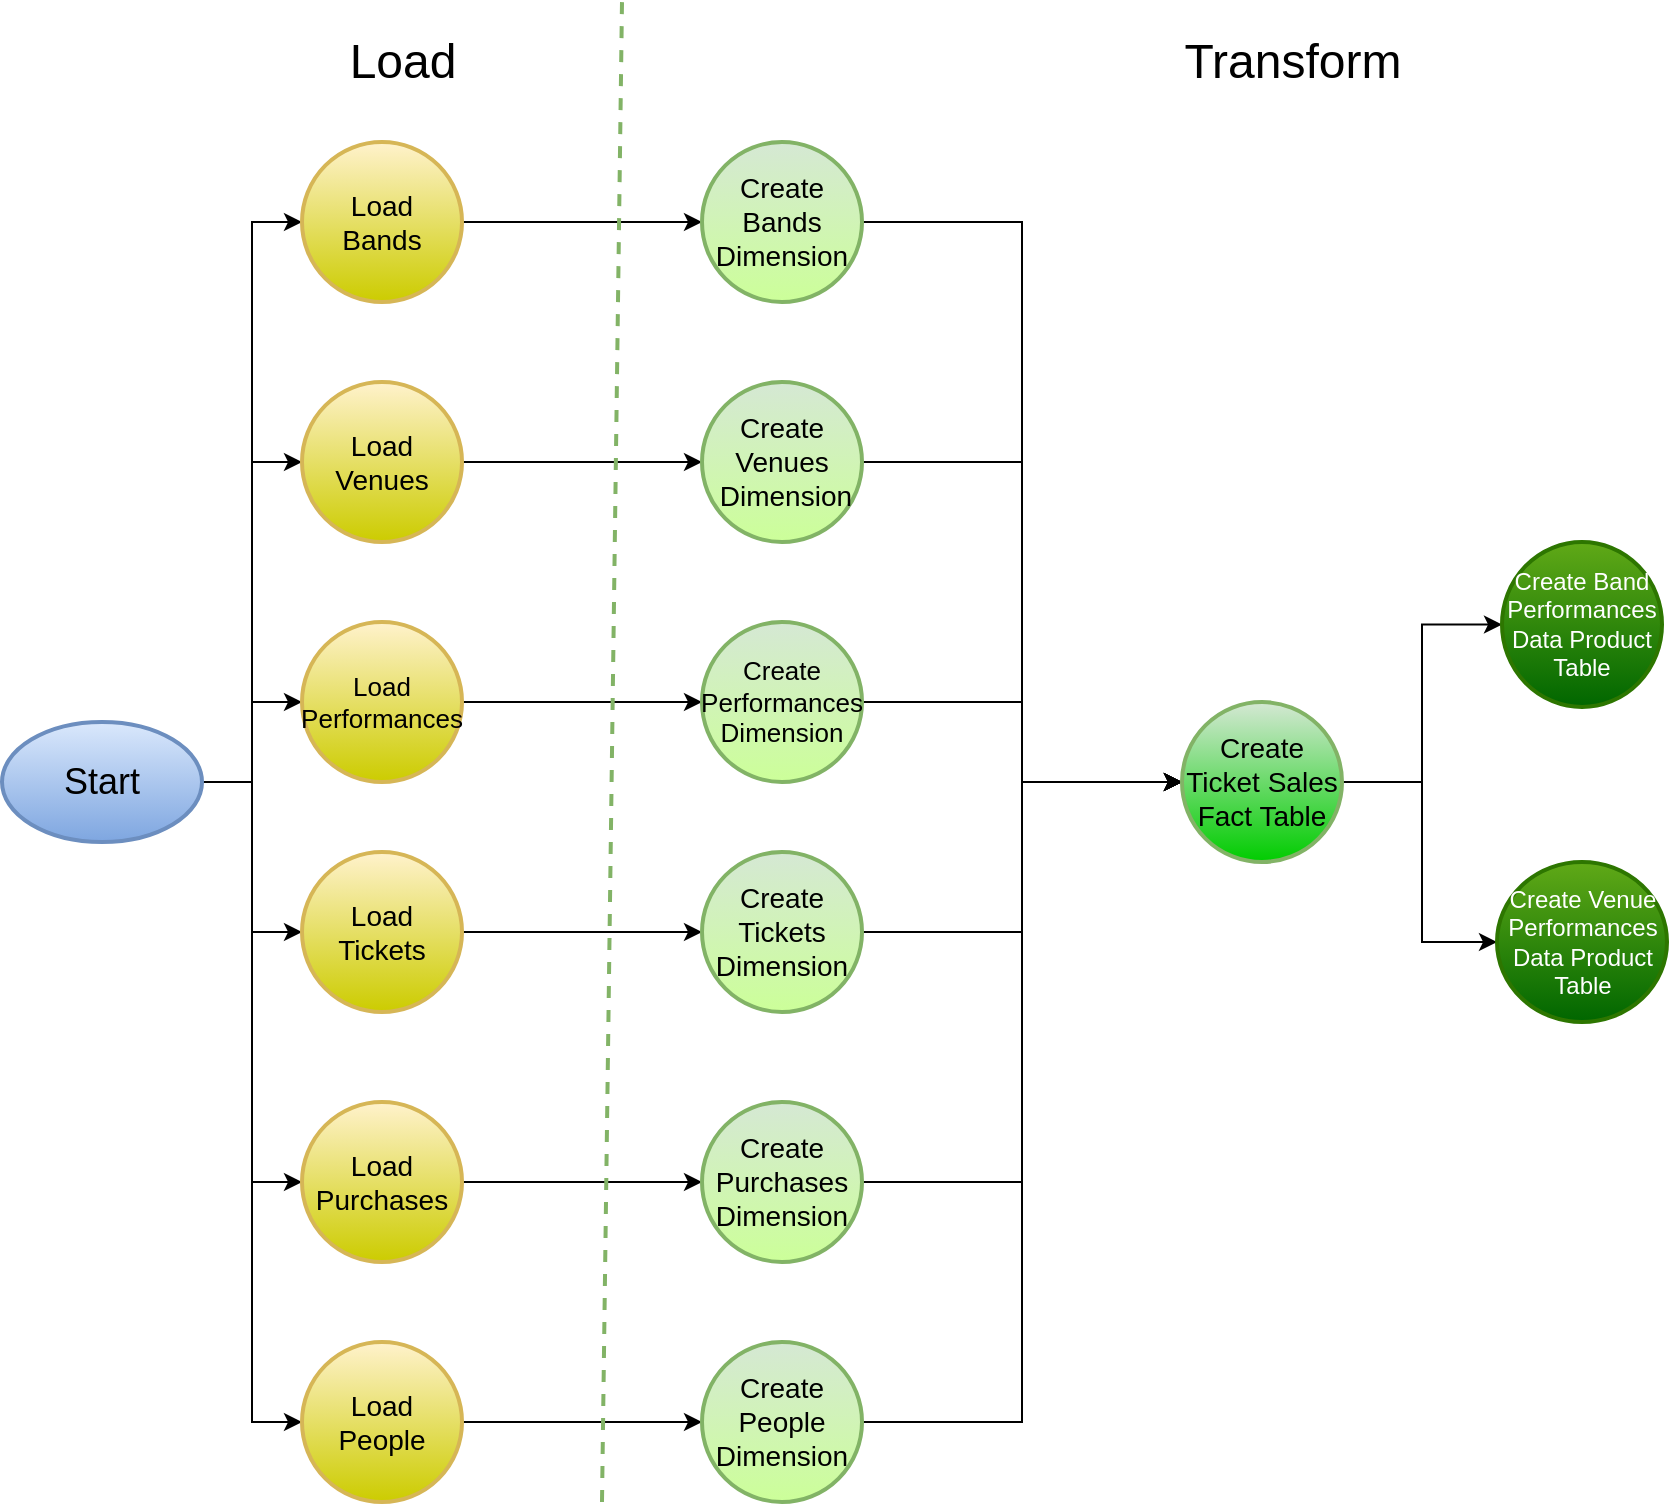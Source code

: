 <mxfile version="20.3.0" type="device"><diagram id="3hxdFDd5OE2JLLUF77-S" name="Page-1"><mxGraphModel dx="2046" dy="4072" grid="1" gridSize="10" guides="1" tooltips="1" connect="1" arrows="1" fold="1" page="1" pageScale="1" pageWidth="1100" pageHeight="850" math="0" shadow="0"><root><mxCell id="0"/><mxCell id="1" parent="0"/><mxCell id="yKOEY7Spj5T0I-ZP9YGZ-18" style="edgeStyle=orthogonalEdgeStyle;rounded=0;orthogonalLoop=1;jettySize=auto;html=1;exitX=1;exitY=0.5;exitDx=0;exitDy=0;exitPerimeter=0;fontSize=12;entryX=0;entryY=0.5;entryDx=0;entryDy=0;entryPerimeter=0;" parent="1" source="yKOEY7Spj5T0I-ZP9YGZ-9" target="yKOEY7Spj5T0I-ZP9YGZ-12" edge="1"><mxGeometry relative="1" as="geometry"><mxPoint x="-770" y="-2370" as="targetPoint"/></mxGeometry></mxCell><mxCell id="yKOEY7Spj5T0I-ZP9YGZ-19" style="edgeStyle=orthogonalEdgeStyle;rounded=0;orthogonalLoop=1;jettySize=auto;html=1;entryX=0;entryY=0.5;entryDx=0;entryDy=0;entryPerimeter=0;fontSize=12;" parent="1" source="yKOEY7Spj5T0I-ZP9YGZ-9" target="yKOEY7Spj5T0I-ZP9YGZ-13" edge="1"><mxGeometry relative="1" as="geometry"/></mxCell><mxCell id="yKOEY7Spj5T0I-ZP9YGZ-20" style="edgeStyle=orthogonalEdgeStyle;rounded=0;orthogonalLoop=1;jettySize=auto;html=1;entryX=0;entryY=0.5;entryDx=0;entryDy=0;entryPerimeter=0;fontSize=12;" parent="1" source="yKOEY7Spj5T0I-ZP9YGZ-9" target="yKOEY7Spj5T0I-ZP9YGZ-14" edge="1"><mxGeometry relative="1" as="geometry"/></mxCell><mxCell id="yKOEY7Spj5T0I-ZP9YGZ-21" style="edgeStyle=orthogonalEdgeStyle;rounded=0;orthogonalLoop=1;jettySize=auto;html=1;entryX=0;entryY=0.5;entryDx=0;entryDy=0;entryPerimeter=0;fontSize=12;" parent="1" source="yKOEY7Spj5T0I-ZP9YGZ-9" target="yKOEY7Spj5T0I-ZP9YGZ-15" edge="1"><mxGeometry relative="1" as="geometry"/></mxCell><mxCell id="yKOEY7Spj5T0I-ZP9YGZ-22" style="edgeStyle=orthogonalEdgeStyle;rounded=0;orthogonalLoop=1;jettySize=auto;html=1;entryX=0;entryY=0.5;entryDx=0;entryDy=0;entryPerimeter=0;fontSize=12;" parent="1" source="yKOEY7Spj5T0I-ZP9YGZ-9" target="yKOEY7Spj5T0I-ZP9YGZ-11" edge="1"><mxGeometry relative="1" as="geometry"/></mxCell><mxCell id="yKOEY7Spj5T0I-ZP9YGZ-23" style="edgeStyle=orthogonalEdgeStyle;rounded=0;orthogonalLoop=1;jettySize=auto;html=1;entryX=0;entryY=0.5;entryDx=0;entryDy=0;entryPerimeter=0;fontSize=12;" parent="1" source="yKOEY7Spj5T0I-ZP9YGZ-9" target="yKOEY7Spj5T0I-ZP9YGZ-10" edge="1"><mxGeometry relative="1" as="geometry"/></mxCell><mxCell id="yKOEY7Spj5T0I-ZP9YGZ-9" value="&lt;font style=&quot;font-size: 18px;&quot;&gt;Start&lt;/font&gt;" style="strokeWidth=2;html=1;shape=mxgraph.flowchart.start_1;whiteSpace=wrap;fontSize=12;fillColor=#dae8fc;strokeColor=#6c8ebf;gradientColor=#7EA6E0;" parent="1" vertex="1"><mxGeometry x="-910" y="-2190" width="100" height="60" as="geometry"/></mxCell><mxCell id="yKOEY7Spj5T0I-ZP9YGZ-32" style="edgeStyle=orthogonalEdgeStyle;rounded=0;orthogonalLoop=1;jettySize=auto;html=1;entryX=0;entryY=0.5;entryDx=0;entryDy=0;entryPerimeter=0;fontSize=18;" parent="1" source="yKOEY7Spj5T0I-ZP9YGZ-10" target="yKOEY7Spj5T0I-ZP9YGZ-30" edge="1"><mxGeometry relative="1" as="geometry"/></mxCell><mxCell id="yKOEY7Spj5T0I-ZP9YGZ-10" value="&lt;font style=&quot;font-size: 14px;&quot;&gt;Load&lt;br&gt;People&lt;/font&gt;" style="strokeWidth=2;html=1;shape=mxgraph.flowchart.start_2;whiteSpace=wrap;fontSize=12;fillColor=#fff2cc;strokeColor=#d6b656;gradientColor=#CCCC00;" parent="1" vertex="1"><mxGeometry x="-760" y="-1880" width="80" height="80" as="geometry"/></mxCell><mxCell id="yKOEY7Spj5T0I-ZP9YGZ-31" style="edgeStyle=orthogonalEdgeStyle;rounded=0;orthogonalLoop=1;jettySize=auto;html=1;fontSize=18;" parent="1" source="yKOEY7Spj5T0I-ZP9YGZ-11" target="yKOEY7Spj5T0I-ZP9YGZ-29" edge="1"><mxGeometry relative="1" as="geometry"/></mxCell><mxCell id="yKOEY7Spj5T0I-ZP9YGZ-11" value="&lt;font style=&quot;font-size: 14px;&quot;&gt;Load&lt;br&gt;Purchases&lt;/font&gt;" style="strokeWidth=2;html=1;shape=mxgraph.flowchart.start_2;whiteSpace=wrap;fontSize=12;fillColor=#fff2cc;strokeColor=#d6b656;gradientColor=#CCCC00;" parent="1" vertex="1"><mxGeometry x="-760" y="-2000" width="80" height="80" as="geometry"/></mxCell><mxCell id="yKOEY7Spj5T0I-ZP9YGZ-36" style="edgeStyle=orthogonalEdgeStyle;rounded=0;orthogonalLoop=1;jettySize=auto;html=1;entryX=0;entryY=0.5;entryDx=0;entryDy=0;entryPerimeter=0;fontSize=18;" parent="1" source="yKOEY7Spj5T0I-ZP9YGZ-12" target="yKOEY7Spj5T0I-ZP9YGZ-24" edge="1"><mxGeometry relative="1" as="geometry"/></mxCell><mxCell id="yKOEY7Spj5T0I-ZP9YGZ-12" value="&lt;font style=&quot;font-size: 14px;&quot;&gt;Load&lt;br&gt;Bands&lt;/font&gt;" style="strokeWidth=2;html=1;shape=mxgraph.flowchart.start_2;whiteSpace=wrap;fontSize=12;fillColor=#fff2cc;strokeColor=#d6b656;gradientColor=#CCCC00;" parent="1" vertex="1"><mxGeometry x="-760" y="-2480" width="80" height="80" as="geometry"/></mxCell><mxCell id="yKOEY7Spj5T0I-ZP9YGZ-35" style="edgeStyle=orthogonalEdgeStyle;rounded=0;orthogonalLoop=1;jettySize=auto;html=1;entryX=0;entryY=0.5;entryDx=0;entryDy=0;entryPerimeter=0;fontSize=18;" parent="1" source="yKOEY7Spj5T0I-ZP9YGZ-13" target="yKOEY7Spj5T0I-ZP9YGZ-26" edge="1"><mxGeometry relative="1" as="geometry"/></mxCell><mxCell id="yKOEY7Spj5T0I-ZP9YGZ-13" value="&lt;font style=&quot;font-size: 14px;&quot;&gt;Load&lt;br&gt;Venues&lt;/font&gt;" style="strokeWidth=2;html=1;shape=mxgraph.flowchart.start_2;whiteSpace=wrap;fontSize=12;fillColor=#fff2cc;strokeColor=#d6b656;gradientColor=#CCCC00;" parent="1" vertex="1"><mxGeometry x="-760" y="-2360" width="80" height="80" as="geometry"/></mxCell><mxCell id="yKOEY7Spj5T0I-ZP9YGZ-34" style="edgeStyle=orthogonalEdgeStyle;rounded=0;orthogonalLoop=1;jettySize=auto;html=1;entryX=0;entryY=0.5;entryDx=0;entryDy=0;entryPerimeter=0;fontSize=18;" parent="1" source="yKOEY7Spj5T0I-ZP9YGZ-14" target="yKOEY7Spj5T0I-ZP9YGZ-27" edge="1"><mxGeometry relative="1" as="geometry"/></mxCell><mxCell id="yKOEY7Spj5T0I-ZP9YGZ-14" value="&lt;font style=&quot;font-size: 13px;&quot;&gt;Load Performances&lt;/font&gt;" style="strokeWidth=2;html=1;shape=mxgraph.flowchart.start_2;whiteSpace=wrap;fontSize=12;fillColor=#fff2cc;strokeColor=#d6b656;gradientColor=#CCCC00;" parent="1" vertex="1"><mxGeometry x="-760" y="-2240" width="80" height="80" as="geometry"/></mxCell><mxCell id="yKOEY7Spj5T0I-ZP9YGZ-33" style="edgeStyle=orthogonalEdgeStyle;rounded=0;orthogonalLoop=1;jettySize=auto;html=1;entryX=0;entryY=0.5;entryDx=0;entryDy=0;entryPerimeter=0;fontSize=18;" parent="1" source="yKOEY7Spj5T0I-ZP9YGZ-15" target="yKOEY7Spj5T0I-ZP9YGZ-28" edge="1"><mxGeometry relative="1" as="geometry"/></mxCell><mxCell id="yKOEY7Spj5T0I-ZP9YGZ-15" value="&lt;font style=&quot;font-size: 14px;&quot;&gt;Load&lt;br&gt;Tickets&lt;/font&gt;" style="strokeWidth=2;html=1;shape=mxgraph.flowchart.start_2;whiteSpace=wrap;fontSize=12;fillColor=#fff2cc;strokeColor=#d6b656;gradientColor=#CCCC00;" parent="1" vertex="1"><mxGeometry x="-760" y="-2125" width="80" height="80" as="geometry"/></mxCell><mxCell id="yKOEY7Spj5T0I-ZP9YGZ-39" style="edgeStyle=orthogonalEdgeStyle;rounded=0;orthogonalLoop=1;jettySize=auto;html=1;entryX=0;entryY=0.5;entryDx=0;entryDy=0;entryPerimeter=0;fontSize=14;" parent="1" source="yKOEY7Spj5T0I-ZP9YGZ-24" target="yKOEY7Spj5T0I-ZP9YGZ-38" edge="1"><mxGeometry relative="1" as="geometry"/></mxCell><mxCell id="yKOEY7Spj5T0I-ZP9YGZ-24" value="&lt;font style=&quot;font-size: 14px;&quot;&gt;Create Bands Dimension&lt;/font&gt;" style="strokeWidth=2;html=1;shape=mxgraph.flowchart.start_2;whiteSpace=wrap;fontSize=12;fillColor=#d5e8d4;strokeColor=#82b366;gradientColor=#CCFF99;" parent="1" vertex="1"><mxGeometry x="-560" y="-2480" width="80" height="80" as="geometry"/></mxCell><mxCell id="yKOEY7Spj5T0I-ZP9YGZ-41" style="edgeStyle=orthogonalEdgeStyle;rounded=0;orthogonalLoop=1;jettySize=auto;html=1;entryX=0;entryY=0.5;entryDx=0;entryDy=0;entryPerimeter=0;fontSize=14;" parent="1" source="yKOEY7Spj5T0I-ZP9YGZ-26" target="yKOEY7Spj5T0I-ZP9YGZ-38" edge="1"><mxGeometry relative="1" as="geometry"/></mxCell><mxCell id="yKOEY7Spj5T0I-ZP9YGZ-26" value="&lt;font style=&quot;font-size: 14px;&quot;&gt;Create Venues&lt;br&gt;&amp;nbsp;Dimension&lt;/font&gt;" style="strokeWidth=2;html=1;shape=mxgraph.flowchart.start_2;whiteSpace=wrap;fontSize=12;fillColor=#d5e8d4;strokeColor=#82b366;gradientColor=#CCFF99;" parent="1" vertex="1"><mxGeometry x="-560" y="-2360" width="80" height="80" as="geometry"/></mxCell><mxCell id="yKOEY7Spj5T0I-ZP9YGZ-43" style="edgeStyle=orthogonalEdgeStyle;rounded=0;orthogonalLoop=1;jettySize=auto;html=1;entryX=0;entryY=0.5;entryDx=0;entryDy=0;entryPerimeter=0;fontSize=14;" parent="1" source="yKOEY7Spj5T0I-ZP9YGZ-27" target="yKOEY7Spj5T0I-ZP9YGZ-38" edge="1"><mxGeometry relative="1" as="geometry"/></mxCell><mxCell id="yKOEY7Spj5T0I-ZP9YGZ-27" value="&lt;font style=&quot;font-size: 13px;&quot;&gt;Create Performances Dimension&lt;/font&gt;" style="strokeWidth=2;html=1;shape=mxgraph.flowchart.start_2;whiteSpace=wrap;fontSize=12;fillColor=#d5e8d4;strokeColor=#82b366;gradientColor=#CCFF99;" parent="1" vertex="1"><mxGeometry x="-560" y="-2240" width="80" height="80" as="geometry"/></mxCell><mxCell id="yKOEY7Spj5T0I-ZP9YGZ-44" style="edgeStyle=orthogonalEdgeStyle;rounded=0;orthogonalLoop=1;jettySize=auto;html=1;entryX=0;entryY=0.5;entryDx=0;entryDy=0;entryPerimeter=0;fontSize=14;" parent="1" source="yKOEY7Spj5T0I-ZP9YGZ-28" target="yKOEY7Spj5T0I-ZP9YGZ-38" edge="1"><mxGeometry relative="1" as="geometry"/></mxCell><mxCell id="yKOEY7Spj5T0I-ZP9YGZ-28" value="&lt;font style=&quot;font-size: 14px;&quot;&gt;Create Tickets Dimension&lt;/font&gt;" style="strokeWidth=2;html=1;shape=mxgraph.flowchart.start_2;whiteSpace=wrap;fontSize=12;fillColor=#d5e8d4;strokeColor=#82b366;gradientColor=#CCFF99;" parent="1" vertex="1"><mxGeometry x="-560" y="-2125" width="80" height="80" as="geometry"/></mxCell><mxCell id="yKOEY7Spj5T0I-ZP9YGZ-45" style="edgeStyle=orthogonalEdgeStyle;rounded=0;orthogonalLoop=1;jettySize=auto;html=1;entryX=0;entryY=0.5;entryDx=0;entryDy=0;entryPerimeter=0;fontSize=14;" parent="1" source="yKOEY7Spj5T0I-ZP9YGZ-29" target="yKOEY7Spj5T0I-ZP9YGZ-38" edge="1"><mxGeometry relative="1" as="geometry"/></mxCell><mxCell id="yKOEY7Spj5T0I-ZP9YGZ-29" value="&lt;font style=&quot;font-size: 14px;&quot;&gt;Create Purchases Dimension&lt;/font&gt;" style="strokeWidth=2;html=1;shape=mxgraph.flowchart.start_2;whiteSpace=wrap;fontSize=12;fillColor=#d5e8d4;strokeColor=#82b366;gradientColor=#CCFF99;" parent="1" vertex="1"><mxGeometry x="-560" y="-2000" width="80" height="80" as="geometry"/></mxCell><mxCell id="yKOEY7Spj5T0I-ZP9YGZ-46" style="edgeStyle=orthogonalEdgeStyle;rounded=0;orthogonalLoop=1;jettySize=auto;html=1;entryX=0;entryY=0.5;entryDx=0;entryDy=0;entryPerimeter=0;fontSize=14;" parent="1" source="yKOEY7Spj5T0I-ZP9YGZ-30" target="yKOEY7Spj5T0I-ZP9YGZ-38" edge="1"><mxGeometry relative="1" as="geometry"/></mxCell><mxCell id="yKOEY7Spj5T0I-ZP9YGZ-30" value="&lt;font style=&quot;font-size: 14px;&quot;&gt;Create People Dimension&lt;/font&gt;" style="strokeWidth=2;html=1;shape=mxgraph.flowchart.start_2;whiteSpace=wrap;fontSize=12;fillColor=#d5e8d4;strokeColor=#82b366;gradientColor=#CCFF99;" parent="1" vertex="1"><mxGeometry x="-560" y="-1880" width="80" height="80" as="geometry"/></mxCell><mxCell id="L9oWLvI_BGgCFRCfaBp4-5" style="edgeStyle=orthogonalEdgeStyle;rounded=0;orthogonalLoop=1;jettySize=auto;html=1;entryX=0;entryY=0.5;entryDx=0;entryDy=0;entryPerimeter=0;strokeColor=#000000;fontSize=12;" edge="1" parent="1" source="yKOEY7Spj5T0I-ZP9YGZ-38" target="yKOEY7Spj5T0I-ZP9YGZ-47"><mxGeometry relative="1" as="geometry"/></mxCell><mxCell id="L9oWLvI_BGgCFRCfaBp4-6" style="edgeStyle=orthogonalEdgeStyle;rounded=0;orthogonalLoop=1;jettySize=auto;html=1;entryX=0;entryY=0.5;entryDx=0;entryDy=0;entryPerimeter=0;strokeColor=#000000;fontSize=12;" edge="1" parent="1" source="yKOEY7Spj5T0I-ZP9YGZ-38" target="yKOEY7Spj5T0I-ZP9YGZ-48"><mxGeometry relative="1" as="geometry"><Array as="points"><mxPoint x="-200" y="-2160"/><mxPoint x="-200" y="-2080"/></Array></mxGeometry></mxCell><mxCell id="yKOEY7Spj5T0I-ZP9YGZ-38" value="&lt;span style=&quot;font-size: 14px;&quot;&gt;Create Ticket Sales Fact Table&lt;/span&gt;" style="strokeWidth=2;html=1;shape=mxgraph.flowchart.start_2;whiteSpace=wrap;fontSize=12;fillColor=#d5e8d4;strokeColor=#82b366;gradientColor=#00CC00;" parent="1" vertex="1"><mxGeometry x="-320" y="-2200" width="80" height="80" as="geometry"/></mxCell><mxCell id="yKOEY7Spj5T0I-ZP9YGZ-47" value="&lt;font style=&quot;font-size: 12px;&quot;&gt;Create Band Performances Data Product Table&lt;/font&gt;" style="strokeWidth=2;html=1;shape=mxgraph.flowchart.start_2;whiteSpace=wrap;fontSize=12;fillColor=#60a917;fontColor=#ffffff;strokeColor=#2D7600;gradientColor=#006600;" parent="1" vertex="1"><mxGeometry x="-160" y="-2280" width="80" height="82.5" as="geometry"/></mxCell><mxCell id="yKOEY7Spj5T0I-ZP9YGZ-48" value="&lt;font style=&quot;font-size: 12px;&quot;&gt;Create Venue Performances Data Product Table&lt;/font&gt;" style="strokeWidth=2;html=1;shape=mxgraph.flowchart.start_2;whiteSpace=wrap;fontSize=12;fillColor=#60a917;fontColor=#ffffff;strokeColor=#2D7600;gradientColor=#006600;" parent="1" vertex="1"><mxGeometry x="-162.5" y="-2120" width="85" height="80" as="geometry"/></mxCell><mxCell id="L9oWLvI_BGgCFRCfaBp4-2" value="&lt;font style=&quot;font-size: 24px;&quot;&gt;Load&lt;/font&gt;" style="text;html=1;align=center;verticalAlign=middle;resizable=0;points=[];autosize=1;strokeColor=none;fillColor=none;" vertex="1" parent="1"><mxGeometry x="-750" y="-2540" width="80" height="40" as="geometry"/></mxCell><mxCell id="L9oWLvI_BGgCFRCfaBp4-3" value="Transform" style="text;html=1;align=center;verticalAlign=middle;resizable=0;points=[];autosize=1;strokeColor=none;fillColor=none;fontSize=24;" vertex="1" parent="1"><mxGeometry x="-330" y="-2540" width="130" height="40" as="geometry"/></mxCell><mxCell id="L9oWLvI_BGgCFRCfaBp4-4" value="" style="endArrow=none;html=1;strokeWidth=2;rounded=0;fontSize=24;strokeColor=#82b366;fillColor=#d5e8d4;dashed=1;gradientColor=#97d077;" edge="1" parent="1"><mxGeometry width="50" height="50" relative="1" as="geometry"><mxPoint x="-610" y="-1800" as="sourcePoint"/><mxPoint x="-600" y="-2550" as="targetPoint"/></mxGeometry></mxCell></root></mxGraphModel></diagram></mxfile>
